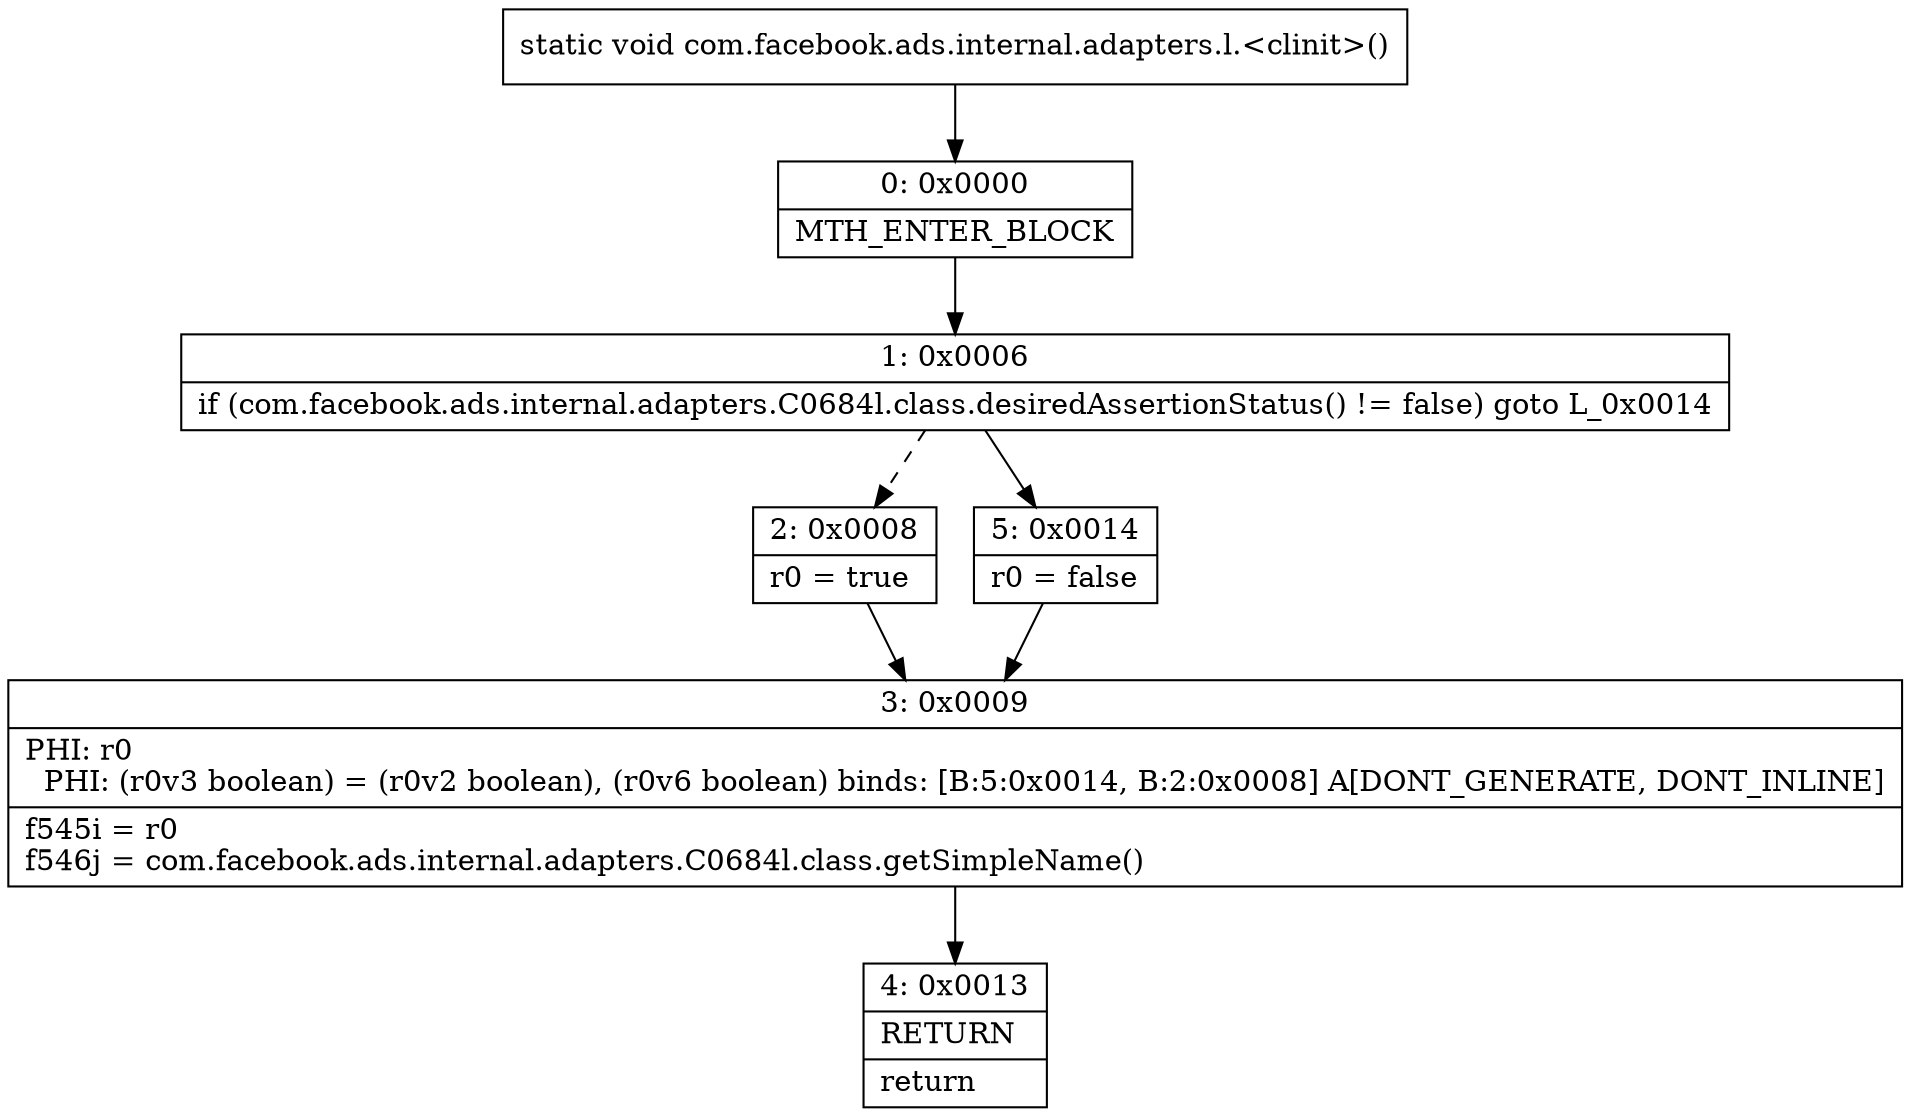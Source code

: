 digraph "CFG forcom.facebook.ads.internal.adapters.l.\<clinit\>()V" {
Node_0 [shape=record,label="{0\:\ 0x0000|MTH_ENTER_BLOCK\l}"];
Node_1 [shape=record,label="{1\:\ 0x0006|if (com.facebook.ads.internal.adapters.C0684l.class.desiredAssertionStatus() != false) goto L_0x0014\l}"];
Node_2 [shape=record,label="{2\:\ 0x0008|r0 = true\l}"];
Node_3 [shape=record,label="{3\:\ 0x0009|PHI: r0 \l  PHI: (r0v3 boolean) = (r0v2 boolean), (r0v6 boolean) binds: [B:5:0x0014, B:2:0x0008] A[DONT_GENERATE, DONT_INLINE]\l|f545i = r0\lf546j = com.facebook.ads.internal.adapters.C0684l.class.getSimpleName()\l}"];
Node_4 [shape=record,label="{4\:\ 0x0013|RETURN\l|return\l}"];
Node_5 [shape=record,label="{5\:\ 0x0014|r0 = false\l}"];
MethodNode[shape=record,label="{static void com.facebook.ads.internal.adapters.l.\<clinit\>() }"];
MethodNode -> Node_0;
Node_0 -> Node_1;
Node_1 -> Node_2[style=dashed];
Node_1 -> Node_5;
Node_2 -> Node_3;
Node_3 -> Node_4;
Node_5 -> Node_3;
}


